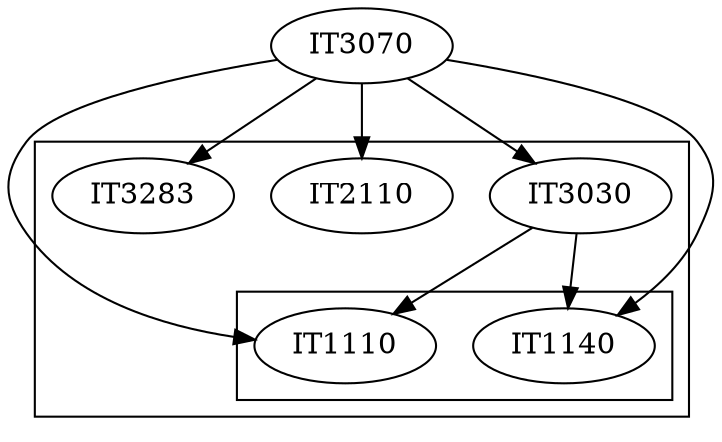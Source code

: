 digraph {
	IT3070
	subgraph clusterIT3070 {
		IT1110
		IT1110
		IT3030
		IT3030
		subgraph clusterIT3030 {
			IT1110
			IT1110
			IT1140
			IT1140
		}
		IT2110
		IT2110
		IT1140
		IT1140
		IT3283
		IT3283
	}
	IT3070 -> IT1110 [label=""]
	IT3030 -> IT1110 [label=""]
	IT3030 -> IT1140 [label=""]
	IT3070 -> IT3030 [label=""]
	IT3070 -> IT2110 [label=""]
	IT3070 -> IT1140 [label=""]
	IT3070 -> IT3283 [label=""]
}